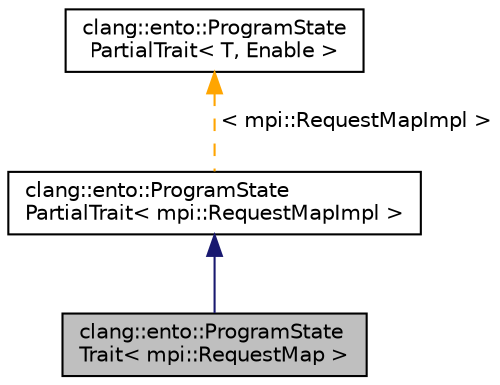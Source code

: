 digraph "clang::ento::ProgramStateTrait&lt; mpi::RequestMap &gt;"
{
 // LATEX_PDF_SIZE
  bgcolor="transparent";
  edge [fontname="Helvetica",fontsize="10",labelfontname="Helvetica",labelfontsize="10"];
  node [fontname="Helvetica",fontsize="10",shape=record];
  Node1 [label="clang::ento::ProgramState\lTrait\< mpi::RequestMap \>",height=0.2,width=0.4,color="black", fillcolor="grey75", style="filled", fontcolor="black",tooltip=" "];
  Node2 -> Node1 [dir="back",color="midnightblue",fontsize="10",style="solid",fontname="Helvetica"];
  Node2 [label="clang::ento::ProgramState\lPartialTrait\< mpi::RequestMapImpl \>",height=0.2,width=0.4,color="black",URL="$structclang_1_1ento_1_1ProgramStatePartialTrait.html",tooltip=" "];
  Node3 -> Node2 [dir="back",color="orange",fontsize="10",style="dashed",label=" \< mpi::RequestMapImpl \>" ,fontname="Helvetica"];
  Node3 [label="clang::ento::ProgramState\lPartialTrait\< T, Enable \>",height=0.2,width=0.4,color="black",URL="$structclang_1_1ento_1_1ProgramStatePartialTrait.html",tooltip=" "];
}
